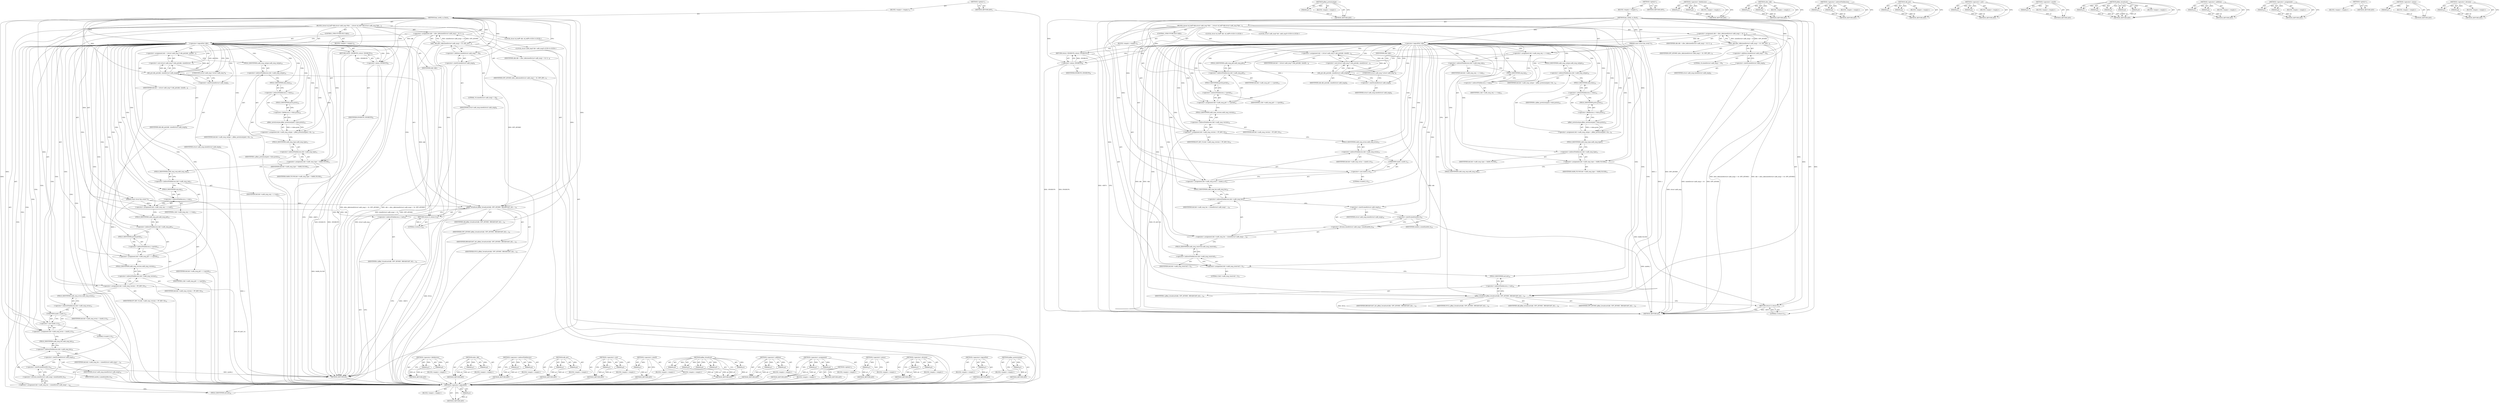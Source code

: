 digraph "&lt;operator&gt;.division" {
vulnerable_142 [label=<(METHOD,&lt;operator&gt;.logicalNot)>];
vulnerable_143 [label=<(PARAM,p1)>];
vulnerable_144 [label=<(BLOCK,&lt;empty&gt;,&lt;empty&gt;)>];
vulnerable_145 [label=<(METHOD_RETURN,ANY)>];
vulnerable_165 [label=<(METHOD,pfkey_proto2satype)>];
vulnerable_166 [label=<(PARAM,p1)>];
vulnerable_167 [label=<(BLOCK,&lt;empty&gt;,&lt;empty&gt;)>];
vulnerable_168 [label=<(METHOD_RETURN,ANY)>];
vulnerable_6 [label=<(METHOD,&lt;global&gt;)<SUB>1</SUB>>];
vulnerable_7 [label=<(BLOCK,&lt;empty&gt;,&lt;empty&gt;)<SUB>1</SUB>>];
vulnerable_8 [label=<(METHOD,key_notify_sa_flush)<SUB>1</SUB>>];
vulnerable_9 [label=<(PARAM,const struct km_event *c)<SUB>1</SUB>>];
vulnerable_10 [label=<(BLOCK,{
	struct sk_buff *skb;
	struct sadb_msg *hdr;
...,{
	struct sk_buff *skb;
	struct sadb_msg *hdr;
...)<SUB>2</SUB>>];
vulnerable_11 [label="<(LOCAL,struct sk_buff* skb: sk_buff*)<SUB>3</SUB>>"];
vulnerable_12 [label="<(LOCAL,struct sadb_msg* hdr: sadb_msg*)<SUB>4</SUB>>"];
vulnerable_13 [label=<(&lt;operator&gt;.assignment,skb = alloc_skb(sizeof(struct sadb_msg) + 16, G...)<SUB>6</SUB>>];
vulnerable_14 [label=<(IDENTIFIER,skb,skb = alloc_skb(sizeof(struct sadb_msg) + 16, G...)<SUB>6</SUB>>];
vulnerable_15 [label=<(alloc_skb,alloc_skb(sizeof(struct sadb_msg) + 16, GFP_ATO...)<SUB>6</SUB>>];
vulnerable_16 [label=<(&lt;operator&gt;.addition,sizeof(struct sadb_msg) + 16)<SUB>6</SUB>>];
vulnerable_17 [label=<(&lt;operator&gt;.sizeOf,sizeof(struct sadb_msg))<SUB>6</SUB>>];
vulnerable_18 [label=<(IDENTIFIER,struct sadb_msg,sizeof(struct sadb_msg))<SUB>6</SUB>>];
vulnerable_19 [label=<(LITERAL,16,sizeof(struct sadb_msg) + 16)<SUB>6</SUB>>];
vulnerable_20 [label=<(IDENTIFIER,GFP_ATOMIC,alloc_skb(sizeof(struct sadb_msg) + 16, GFP_ATO...)<SUB>6</SUB>>];
vulnerable_21 [label=<(CONTROL_STRUCTURE,IF,if (!skb))<SUB>7</SUB>>];
vulnerable_22 [label=<(&lt;operator&gt;.logicalNot,!skb)<SUB>7</SUB>>];
vulnerable_23 [label=<(IDENTIFIER,skb,!skb)<SUB>7</SUB>>];
vulnerable_24 [label=<(BLOCK,&lt;empty&gt;,&lt;empty&gt;)<SUB>8</SUB>>];
vulnerable_25 [label=<(RETURN,return -ENOBUFS;,return -ENOBUFS;)<SUB>8</SUB>>];
vulnerable_26 [label=<(&lt;operator&gt;.minus,-ENOBUFS)<SUB>8</SUB>>];
vulnerable_27 [label=<(IDENTIFIER,ENOBUFS,-ENOBUFS)<SUB>8</SUB>>];
vulnerable_28 [label=<(&lt;operator&gt;.assignment,hdr = (struct sadb_msg *) skb_put(skb, sizeof(s...)<SUB>9</SUB>>];
vulnerable_29 [label=<(IDENTIFIER,hdr,hdr = (struct sadb_msg *) skb_put(skb, sizeof(s...)<SUB>9</SUB>>];
vulnerable_30 [label=<(&lt;operator&gt;.cast,(struct sadb_msg *) skb_put(skb, sizeof(struct ...)<SUB>9</SUB>>];
vulnerable_31 [label=<(UNKNOWN,struct sadb_msg *,struct sadb_msg *)<SUB>9</SUB>>];
vulnerable_32 [label=<(skb_put,skb_put(skb, sizeof(struct sadb_msg)))<SUB>9</SUB>>];
vulnerable_33 [label=<(IDENTIFIER,skb,skb_put(skb, sizeof(struct sadb_msg)))<SUB>9</SUB>>];
vulnerable_34 [label=<(&lt;operator&gt;.sizeOf,sizeof(struct sadb_msg))<SUB>9</SUB>>];
vulnerable_35 [label=<(IDENTIFIER,struct sadb_msg,sizeof(struct sadb_msg))<SUB>9</SUB>>];
vulnerable_36 [label=<(&lt;operator&gt;.assignment,hdr-&gt;sadb_msg_satype = pfkey_proto2satype(c-&gt;da...)<SUB>10</SUB>>];
vulnerable_37 [label=<(&lt;operator&gt;.indirectFieldAccess,hdr-&gt;sadb_msg_satype)<SUB>10</SUB>>];
vulnerable_38 [label=<(IDENTIFIER,hdr,hdr-&gt;sadb_msg_satype = pfkey_proto2satype(c-&gt;da...)<SUB>10</SUB>>];
vulnerable_39 [label=<(FIELD_IDENTIFIER,sadb_msg_satype,sadb_msg_satype)<SUB>10</SUB>>];
vulnerable_40 [label=<(pfkey_proto2satype,pfkey_proto2satype(c-&gt;data.proto))<SUB>10</SUB>>];
vulnerable_41 [label=<(&lt;operator&gt;.fieldAccess,c-&gt;data.proto)<SUB>10</SUB>>];
vulnerable_42 [label=<(&lt;operator&gt;.indirectFieldAccess,c-&gt;data)<SUB>10</SUB>>];
vulnerable_43 [label=<(IDENTIFIER,c,pfkey_proto2satype(c-&gt;data.proto))<SUB>10</SUB>>];
vulnerable_44 [label=<(FIELD_IDENTIFIER,data,data)<SUB>10</SUB>>];
vulnerable_45 [label=<(FIELD_IDENTIFIER,proto,proto)<SUB>10</SUB>>];
vulnerable_46 [label=<(&lt;operator&gt;.assignment,hdr-&gt;sadb_msg_type = SADB_FLUSH)<SUB>11</SUB>>];
vulnerable_47 [label=<(&lt;operator&gt;.indirectFieldAccess,hdr-&gt;sadb_msg_type)<SUB>11</SUB>>];
vulnerable_48 [label=<(IDENTIFIER,hdr,hdr-&gt;sadb_msg_type = SADB_FLUSH)<SUB>11</SUB>>];
vulnerable_49 [label=<(FIELD_IDENTIFIER,sadb_msg_type,sadb_msg_type)<SUB>11</SUB>>];
vulnerable_50 [label=<(IDENTIFIER,SADB_FLUSH,hdr-&gt;sadb_msg_type = SADB_FLUSH)<SUB>11</SUB>>];
vulnerable_51 [label=<(&lt;operator&gt;.assignment,hdr-&gt;sadb_msg_seq = c-&gt;seq)<SUB>12</SUB>>];
vulnerable_52 [label=<(&lt;operator&gt;.indirectFieldAccess,hdr-&gt;sadb_msg_seq)<SUB>12</SUB>>];
vulnerable_53 [label=<(IDENTIFIER,hdr,hdr-&gt;sadb_msg_seq = c-&gt;seq)<SUB>12</SUB>>];
vulnerable_54 [label=<(FIELD_IDENTIFIER,sadb_msg_seq,sadb_msg_seq)<SUB>12</SUB>>];
vulnerable_55 [label=<(&lt;operator&gt;.indirectFieldAccess,c-&gt;seq)<SUB>12</SUB>>];
vulnerable_56 [label=<(IDENTIFIER,c,hdr-&gt;sadb_msg_seq = c-&gt;seq)<SUB>12</SUB>>];
vulnerable_57 [label=<(FIELD_IDENTIFIER,seq,seq)<SUB>12</SUB>>];
vulnerable_58 [label=<(&lt;operator&gt;.assignment,hdr-&gt;sadb_msg_pid = c-&gt;portid)<SUB>13</SUB>>];
vulnerable_59 [label=<(&lt;operator&gt;.indirectFieldAccess,hdr-&gt;sadb_msg_pid)<SUB>13</SUB>>];
vulnerable_60 [label=<(IDENTIFIER,hdr,hdr-&gt;sadb_msg_pid = c-&gt;portid)<SUB>13</SUB>>];
vulnerable_61 [label=<(FIELD_IDENTIFIER,sadb_msg_pid,sadb_msg_pid)<SUB>13</SUB>>];
vulnerable_62 [label=<(&lt;operator&gt;.indirectFieldAccess,c-&gt;portid)<SUB>13</SUB>>];
vulnerable_63 [label=<(IDENTIFIER,c,hdr-&gt;sadb_msg_pid = c-&gt;portid)<SUB>13</SUB>>];
vulnerable_64 [label=<(FIELD_IDENTIFIER,portid,portid)<SUB>13</SUB>>];
vulnerable_65 [label=<(&lt;operator&gt;.assignment,hdr-&gt;sadb_msg_version = PF_KEY_V2)<SUB>14</SUB>>];
vulnerable_66 [label=<(&lt;operator&gt;.indirectFieldAccess,hdr-&gt;sadb_msg_version)<SUB>14</SUB>>];
vulnerable_67 [label=<(IDENTIFIER,hdr,hdr-&gt;sadb_msg_version = PF_KEY_V2)<SUB>14</SUB>>];
vulnerable_68 [label=<(FIELD_IDENTIFIER,sadb_msg_version,sadb_msg_version)<SUB>14</SUB>>];
vulnerable_69 [label=<(IDENTIFIER,PF_KEY_V2,hdr-&gt;sadb_msg_version = PF_KEY_V2)<SUB>14</SUB>>];
vulnerable_70 [label=<(&lt;operator&gt;.assignment,hdr-&gt;sadb_msg_errno = (uint8_t) 0)<SUB>15</SUB>>];
vulnerable_71 [label=<(&lt;operator&gt;.indirectFieldAccess,hdr-&gt;sadb_msg_errno)<SUB>15</SUB>>];
vulnerable_72 [label=<(IDENTIFIER,hdr,hdr-&gt;sadb_msg_errno = (uint8_t) 0)<SUB>15</SUB>>];
vulnerable_73 [label=<(FIELD_IDENTIFIER,sadb_msg_errno,sadb_msg_errno)<SUB>15</SUB>>];
vulnerable_74 [label=<(&lt;operator&gt;.cast,(uint8_t) 0)<SUB>15</SUB>>];
vulnerable_75 [label=<(UNKNOWN,uint8_t,uint8_t)<SUB>15</SUB>>];
vulnerable_76 [label=<(LITERAL,0,(uint8_t) 0)<SUB>15</SUB>>];
vulnerable_77 [label=<(&lt;operator&gt;.assignment,hdr-&gt;sadb_msg_len = (sizeof(struct sadb_msg) / ...)<SUB>16</SUB>>];
vulnerable_78 [label=<(&lt;operator&gt;.indirectFieldAccess,hdr-&gt;sadb_msg_len)<SUB>16</SUB>>];
vulnerable_79 [label=<(IDENTIFIER,hdr,hdr-&gt;sadb_msg_len = (sizeof(struct sadb_msg) / ...)<SUB>16</SUB>>];
vulnerable_80 [label=<(FIELD_IDENTIFIER,sadb_msg_len,sadb_msg_len)<SUB>16</SUB>>];
vulnerable_81 [label=<(&lt;operator&gt;.division,sizeof(struct sadb_msg) / sizeof(uint64_t))<SUB>16</SUB>>];
vulnerable_82 [label=<(&lt;operator&gt;.sizeOf,sizeof(struct sadb_msg))<SUB>16</SUB>>];
vulnerable_83 [label=<(IDENTIFIER,struct sadb_msg,sizeof(struct sadb_msg))<SUB>16</SUB>>];
vulnerable_84 [label=<(&lt;operator&gt;.sizeOf,sizeof(uint64_t))<SUB>16</SUB>>];
vulnerable_85 [label=<(IDENTIFIER,uint64_t,sizeof(uint64_t))<SUB>16</SUB>>];
vulnerable_86 [label=<(pfkey_broadcast,pfkey_broadcast(skb, GFP_ATOMIC, BROADCAST_ALL,...)<SUB>18</SUB>>];
vulnerable_87 [label=<(IDENTIFIER,skb,pfkey_broadcast(skb, GFP_ATOMIC, BROADCAST_ALL,...)<SUB>18</SUB>>];
vulnerable_88 [label=<(IDENTIFIER,GFP_ATOMIC,pfkey_broadcast(skb, GFP_ATOMIC, BROADCAST_ALL,...)<SUB>18</SUB>>];
vulnerable_89 [label=<(IDENTIFIER,BROADCAST_ALL,pfkey_broadcast(skb, GFP_ATOMIC, BROADCAST_ALL,...)<SUB>18</SUB>>];
vulnerable_90 [label=<(IDENTIFIER,NULL,pfkey_broadcast(skb, GFP_ATOMIC, BROADCAST_ALL,...)<SUB>18</SUB>>];
vulnerable_91 [label=<(&lt;operator&gt;.indirectFieldAccess,c-&gt;net)<SUB>18</SUB>>];
vulnerable_92 [label=<(IDENTIFIER,c,pfkey_broadcast(skb, GFP_ATOMIC, BROADCAST_ALL,...)<SUB>18</SUB>>];
vulnerable_93 [label=<(FIELD_IDENTIFIER,net,net)<SUB>18</SUB>>];
vulnerable_94 [label=<(RETURN,return 0;,return 0;)<SUB>20</SUB>>];
vulnerable_95 [label=<(LITERAL,0,return 0;)<SUB>20</SUB>>];
vulnerable_96 [label=<(METHOD_RETURN,int)<SUB>1</SUB>>];
vulnerable_98 [label=<(METHOD_RETURN,ANY)<SUB>1</SUB>>];
vulnerable_169 [label=<(METHOD,&lt;operator&gt;.fieldAccess)>];
vulnerable_170 [label=<(PARAM,p1)>];
vulnerable_171 [label=<(PARAM,p2)>];
vulnerable_172 [label=<(BLOCK,&lt;empty&gt;,&lt;empty&gt;)>];
vulnerable_173 [label=<(METHOD_RETURN,ANY)>];
vulnerable_128 [label=<(METHOD,alloc_skb)>];
vulnerable_129 [label=<(PARAM,p1)>];
vulnerable_130 [label=<(PARAM,p2)>];
vulnerable_131 [label=<(BLOCK,&lt;empty&gt;,&lt;empty&gt;)>];
vulnerable_132 [label=<(METHOD_RETURN,ANY)>];
vulnerable_160 [label=<(METHOD,&lt;operator&gt;.indirectFieldAccess)>];
vulnerable_161 [label=<(PARAM,p1)>];
vulnerable_162 [label=<(PARAM,p2)>];
vulnerable_163 [label=<(BLOCK,&lt;empty&gt;,&lt;empty&gt;)>];
vulnerable_164 [label=<(METHOD_RETURN,ANY)>];
vulnerable_155 [label=<(METHOD,skb_put)>];
vulnerable_156 [label=<(PARAM,p1)>];
vulnerable_157 [label=<(PARAM,p2)>];
vulnerable_158 [label=<(BLOCK,&lt;empty&gt;,&lt;empty&gt;)>];
vulnerable_159 [label=<(METHOD_RETURN,ANY)>];
vulnerable_150 [label=<(METHOD,&lt;operator&gt;.cast)>];
vulnerable_151 [label=<(PARAM,p1)>];
vulnerable_152 [label=<(PARAM,p2)>];
vulnerable_153 [label=<(BLOCK,&lt;empty&gt;,&lt;empty&gt;)>];
vulnerable_154 [label=<(METHOD_RETURN,ANY)>];
vulnerable_138 [label=<(METHOD,&lt;operator&gt;.sizeOf)>];
vulnerable_139 [label=<(PARAM,p1)>];
vulnerable_140 [label=<(BLOCK,&lt;empty&gt;,&lt;empty&gt;)>];
vulnerable_141 [label=<(METHOD_RETURN,ANY)>];
vulnerable_179 [label=<(METHOD,pfkey_broadcast)>];
vulnerable_180 [label=<(PARAM,p1)>];
vulnerable_181 [label=<(PARAM,p2)>];
vulnerable_182 [label=<(PARAM,p3)>];
vulnerable_183 [label=<(PARAM,p4)>];
vulnerable_184 [label=<(PARAM,p5)>];
vulnerable_185 [label=<(BLOCK,&lt;empty&gt;,&lt;empty&gt;)>];
vulnerable_186 [label=<(METHOD_RETURN,ANY)>];
vulnerable_133 [label=<(METHOD,&lt;operator&gt;.addition)>];
vulnerable_134 [label=<(PARAM,p1)>];
vulnerable_135 [label=<(PARAM,p2)>];
vulnerable_136 [label=<(BLOCK,&lt;empty&gt;,&lt;empty&gt;)>];
vulnerable_137 [label=<(METHOD_RETURN,ANY)>];
vulnerable_123 [label=<(METHOD,&lt;operator&gt;.assignment)>];
vulnerable_124 [label=<(PARAM,p1)>];
vulnerable_125 [label=<(PARAM,p2)>];
vulnerable_126 [label=<(BLOCK,&lt;empty&gt;,&lt;empty&gt;)>];
vulnerable_127 [label=<(METHOD_RETURN,ANY)>];
vulnerable_117 [label=<(METHOD,&lt;global&gt;)<SUB>1</SUB>>];
vulnerable_118 [label=<(BLOCK,&lt;empty&gt;,&lt;empty&gt;)>];
vulnerable_119 [label=<(METHOD_RETURN,ANY)>];
vulnerable_146 [label=<(METHOD,&lt;operator&gt;.minus)>];
vulnerable_147 [label=<(PARAM,p1)>];
vulnerable_148 [label=<(BLOCK,&lt;empty&gt;,&lt;empty&gt;)>];
vulnerable_149 [label=<(METHOD_RETURN,ANY)>];
vulnerable_174 [label=<(METHOD,&lt;operator&gt;.division)>];
vulnerable_175 [label=<(PARAM,p1)>];
vulnerable_176 [label=<(PARAM,p2)>];
vulnerable_177 [label=<(BLOCK,&lt;empty&gt;,&lt;empty&gt;)>];
vulnerable_178 [label=<(METHOD_RETURN,ANY)>];
fixed_147 [label=<(METHOD,&lt;operator&gt;.logicalNot)>];
fixed_148 [label=<(PARAM,p1)>];
fixed_149 [label=<(BLOCK,&lt;empty&gt;,&lt;empty&gt;)>];
fixed_150 [label=<(METHOD_RETURN,ANY)>];
fixed_170 [label=<(METHOD,pfkey_proto2satype)>];
fixed_171 [label=<(PARAM,p1)>];
fixed_172 [label=<(BLOCK,&lt;empty&gt;,&lt;empty&gt;)>];
fixed_173 [label=<(METHOD_RETURN,ANY)>];
fixed_6 [label=<(METHOD,&lt;global&gt;)<SUB>1</SUB>>];
fixed_7 [label=<(BLOCK,&lt;empty&gt;,&lt;empty&gt;)<SUB>1</SUB>>];
fixed_8 [label=<(METHOD,key_notify_sa_flush)<SUB>1</SUB>>];
fixed_9 [label=<(PARAM,const struct km_event *c)<SUB>1</SUB>>];
fixed_10 [label=<(BLOCK,{
	struct sk_buff *skb;
	struct sadb_msg *hdr;
...,{
	struct sk_buff *skb;
	struct sadb_msg *hdr;
...)<SUB>2</SUB>>];
fixed_11 [label="<(LOCAL,struct sk_buff* skb: sk_buff*)<SUB>3</SUB>>"];
fixed_12 [label="<(LOCAL,struct sadb_msg* hdr: sadb_msg*)<SUB>4</SUB>>"];
fixed_13 [label=<(&lt;operator&gt;.assignment,skb = alloc_skb(sizeof(struct sadb_msg) + 16, G...)<SUB>6</SUB>>];
fixed_14 [label=<(IDENTIFIER,skb,skb = alloc_skb(sizeof(struct sadb_msg) + 16, G...)<SUB>6</SUB>>];
fixed_15 [label=<(alloc_skb,alloc_skb(sizeof(struct sadb_msg) + 16, GFP_ATO...)<SUB>6</SUB>>];
fixed_16 [label=<(&lt;operator&gt;.addition,sizeof(struct sadb_msg) + 16)<SUB>6</SUB>>];
fixed_17 [label=<(&lt;operator&gt;.sizeOf,sizeof(struct sadb_msg))<SUB>6</SUB>>];
fixed_18 [label=<(IDENTIFIER,struct sadb_msg,sizeof(struct sadb_msg))<SUB>6</SUB>>];
fixed_19 [label=<(LITERAL,16,sizeof(struct sadb_msg) + 16)<SUB>6</SUB>>];
fixed_20 [label=<(IDENTIFIER,GFP_ATOMIC,alloc_skb(sizeof(struct sadb_msg) + 16, GFP_ATO...)<SUB>6</SUB>>];
fixed_21 [label=<(CONTROL_STRUCTURE,IF,if (!skb))<SUB>7</SUB>>];
fixed_22 [label=<(&lt;operator&gt;.logicalNot,!skb)<SUB>7</SUB>>];
fixed_23 [label=<(IDENTIFIER,skb,!skb)<SUB>7</SUB>>];
fixed_24 [label=<(BLOCK,&lt;empty&gt;,&lt;empty&gt;)<SUB>8</SUB>>];
fixed_25 [label=<(RETURN,return -ENOBUFS;,return -ENOBUFS;)<SUB>8</SUB>>];
fixed_26 [label=<(&lt;operator&gt;.minus,-ENOBUFS)<SUB>8</SUB>>];
fixed_27 [label=<(IDENTIFIER,ENOBUFS,-ENOBUFS)<SUB>8</SUB>>];
fixed_28 [label=<(&lt;operator&gt;.assignment,hdr = (struct sadb_msg *) skb_put(skb, sizeof(s...)<SUB>9</SUB>>];
fixed_29 [label=<(IDENTIFIER,hdr,hdr = (struct sadb_msg *) skb_put(skb, sizeof(s...)<SUB>9</SUB>>];
fixed_30 [label=<(&lt;operator&gt;.cast,(struct sadb_msg *) skb_put(skb, sizeof(struct ...)<SUB>9</SUB>>];
fixed_31 [label=<(UNKNOWN,struct sadb_msg *,struct sadb_msg *)<SUB>9</SUB>>];
fixed_32 [label=<(skb_put,skb_put(skb, sizeof(struct sadb_msg)))<SUB>9</SUB>>];
fixed_33 [label=<(IDENTIFIER,skb,skb_put(skb, sizeof(struct sadb_msg)))<SUB>9</SUB>>];
fixed_34 [label=<(&lt;operator&gt;.sizeOf,sizeof(struct sadb_msg))<SUB>9</SUB>>];
fixed_35 [label=<(IDENTIFIER,struct sadb_msg,sizeof(struct sadb_msg))<SUB>9</SUB>>];
fixed_36 [label=<(&lt;operator&gt;.assignment,hdr-&gt;sadb_msg_satype = pfkey_proto2satype(c-&gt;da...)<SUB>10</SUB>>];
fixed_37 [label=<(&lt;operator&gt;.indirectFieldAccess,hdr-&gt;sadb_msg_satype)<SUB>10</SUB>>];
fixed_38 [label=<(IDENTIFIER,hdr,hdr-&gt;sadb_msg_satype = pfkey_proto2satype(c-&gt;da...)<SUB>10</SUB>>];
fixed_39 [label=<(FIELD_IDENTIFIER,sadb_msg_satype,sadb_msg_satype)<SUB>10</SUB>>];
fixed_40 [label=<(pfkey_proto2satype,pfkey_proto2satype(c-&gt;data.proto))<SUB>10</SUB>>];
fixed_41 [label=<(&lt;operator&gt;.fieldAccess,c-&gt;data.proto)<SUB>10</SUB>>];
fixed_42 [label=<(&lt;operator&gt;.indirectFieldAccess,c-&gt;data)<SUB>10</SUB>>];
fixed_43 [label=<(IDENTIFIER,c,pfkey_proto2satype(c-&gt;data.proto))<SUB>10</SUB>>];
fixed_44 [label=<(FIELD_IDENTIFIER,data,data)<SUB>10</SUB>>];
fixed_45 [label=<(FIELD_IDENTIFIER,proto,proto)<SUB>10</SUB>>];
fixed_46 [label=<(&lt;operator&gt;.assignment,hdr-&gt;sadb_msg_type = SADB_FLUSH)<SUB>11</SUB>>];
fixed_47 [label=<(&lt;operator&gt;.indirectFieldAccess,hdr-&gt;sadb_msg_type)<SUB>11</SUB>>];
fixed_48 [label=<(IDENTIFIER,hdr,hdr-&gt;sadb_msg_type = SADB_FLUSH)<SUB>11</SUB>>];
fixed_49 [label=<(FIELD_IDENTIFIER,sadb_msg_type,sadb_msg_type)<SUB>11</SUB>>];
fixed_50 [label=<(IDENTIFIER,SADB_FLUSH,hdr-&gt;sadb_msg_type = SADB_FLUSH)<SUB>11</SUB>>];
fixed_51 [label=<(&lt;operator&gt;.assignment,hdr-&gt;sadb_msg_seq = c-&gt;seq)<SUB>12</SUB>>];
fixed_52 [label=<(&lt;operator&gt;.indirectFieldAccess,hdr-&gt;sadb_msg_seq)<SUB>12</SUB>>];
fixed_53 [label=<(IDENTIFIER,hdr,hdr-&gt;sadb_msg_seq = c-&gt;seq)<SUB>12</SUB>>];
fixed_54 [label=<(FIELD_IDENTIFIER,sadb_msg_seq,sadb_msg_seq)<SUB>12</SUB>>];
fixed_55 [label=<(&lt;operator&gt;.indirectFieldAccess,c-&gt;seq)<SUB>12</SUB>>];
fixed_56 [label=<(IDENTIFIER,c,hdr-&gt;sadb_msg_seq = c-&gt;seq)<SUB>12</SUB>>];
fixed_57 [label=<(FIELD_IDENTIFIER,seq,seq)<SUB>12</SUB>>];
fixed_58 [label=<(&lt;operator&gt;.assignment,hdr-&gt;sadb_msg_pid = c-&gt;portid)<SUB>13</SUB>>];
fixed_59 [label=<(&lt;operator&gt;.indirectFieldAccess,hdr-&gt;sadb_msg_pid)<SUB>13</SUB>>];
fixed_60 [label=<(IDENTIFIER,hdr,hdr-&gt;sadb_msg_pid = c-&gt;portid)<SUB>13</SUB>>];
fixed_61 [label=<(FIELD_IDENTIFIER,sadb_msg_pid,sadb_msg_pid)<SUB>13</SUB>>];
fixed_62 [label=<(&lt;operator&gt;.indirectFieldAccess,c-&gt;portid)<SUB>13</SUB>>];
fixed_63 [label=<(IDENTIFIER,c,hdr-&gt;sadb_msg_pid = c-&gt;portid)<SUB>13</SUB>>];
fixed_64 [label=<(FIELD_IDENTIFIER,portid,portid)<SUB>13</SUB>>];
fixed_65 [label=<(&lt;operator&gt;.assignment,hdr-&gt;sadb_msg_version = PF_KEY_V2)<SUB>14</SUB>>];
fixed_66 [label=<(&lt;operator&gt;.indirectFieldAccess,hdr-&gt;sadb_msg_version)<SUB>14</SUB>>];
fixed_67 [label=<(IDENTIFIER,hdr,hdr-&gt;sadb_msg_version = PF_KEY_V2)<SUB>14</SUB>>];
fixed_68 [label=<(FIELD_IDENTIFIER,sadb_msg_version,sadb_msg_version)<SUB>14</SUB>>];
fixed_69 [label=<(IDENTIFIER,PF_KEY_V2,hdr-&gt;sadb_msg_version = PF_KEY_V2)<SUB>14</SUB>>];
fixed_70 [label=<(&lt;operator&gt;.assignment,hdr-&gt;sadb_msg_errno = (uint8_t) 0)<SUB>15</SUB>>];
fixed_71 [label=<(&lt;operator&gt;.indirectFieldAccess,hdr-&gt;sadb_msg_errno)<SUB>15</SUB>>];
fixed_72 [label=<(IDENTIFIER,hdr,hdr-&gt;sadb_msg_errno = (uint8_t) 0)<SUB>15</SUB>>];
fixed_73 [label=<(FIELD_IDENTIFIER,sadb_msg_errno,sadb_msg_errno)<SUB>15</SUB>>];
fixed_74 [label=<(&lt;operator&gt;.cast,(uint8_t) 0)<SUB>15</SUB>>];
fixed_75 [label=<(UNKNOWN,uint8_t,uint8_t)<SUB>15</SUB>>];
fixed_76 [label=<(LITERAL,0,(uint8_t) 0)<SUB>15</SUB>>];
fixed_77 [label=<(&lt;operator&gt;.assignment,hdr-&gt;sadb_msg_len = (sizeof(struct sadb_msg) / ...)<SUB>16</SUB>>];
fixed_78 [label=<(&lt;operator&gt;.indirectFieldAccess,hdr-&gt;sadb_msg_len)<SUB>16</SUB>>];
fixed_79 [label=<(IDENTIFIER,hdr,hdr-&gt;sadb_msg_len = (sizeof(struct sadb_msg) / ...)<SUB>16</SUB>>];
fixed_80 [label=<(FIELD_IDENTIFIER,sadb_msg_len,sadb_msg_len)<SUB>16</SUB>>];
fixed_81 [label=<(&lt;operator&gt;.division,sizeof(struct sadb_msg) / sizeof(uint64_t))<SUB>16</SUB>>];
fixed_82 [label=<(&lt;operator&gt;.sizeOf,sizeof(struct sadb_msg))<SUB>16</SUB>>];
fixed_83 [label=<(IDENTIFIER,struct sadb_msg,sizeof(struct sadb_msg))<SUB>16</SUB>>];
fixed_84 [label=<(&lt;operator&gt;.sizeOf,sizeof(uint64_t))<SUB>16</SUB>>];
fixed_85 [label=<(IDENTIFIER,uint64_t,sizeof(uint64_t))<SUB>16</SUB>>];
fixed_86 [label=<(&lt;operator&gt;.assignment,hdr-&gt;sadb_msg_reserved = 0)<SUB>17</SUB>>];
fixed_87 [label=<(&lt;operator&gt;.indirectFieldAccess,hdr-&gt;sadb_msg_reserved)<SUB>17</SUB>>];
fixed_88 [label=<(IDENTIFIER,hdr,hdr-&gt;sadb_msg_reserved = 0)<SUB>17</SUB>>];
fixed_89 [label=<(FIELD_IDENTIFIER,sadb_msg_reserved,sadb_msg_reserved)<SUB>17</SUB>>];
fixed_90 [label=<(LITERAL,0,hdr-&gt;sadb_msg_reserved = 0)<SUB>17</SUB>>];
fixed_91 [label=<(pfkey_broadcast,pfkey_broadcast(skb, GFP_ATOMIC, BROADCAST_ALL,...)<SUB>19</SUB>>];
fixed_92 [label=<(IDENTIFIER,skb,pfkey_broadcast(skb, GFP_ATOMIC, BROADCAST_ALL,...)<SUB>19</SUB>>];
fixed_93 [label=<(IDENTIFIER,GFP_ATOMIC,pfkey_broadcast(skb, GFP_ATOMIC, BROADCAST_ALL,...)<SUB>19</SUB>>];
fixed_94 [label=<(IDENTIFIER,BROADCAST_ALL,pfkey_broadcast(skb, GFP_ATOMIC, BROADCAST_ALL,...)<SUB>19</SUB>>];
fixed_95 [label=<(IDENTIFIER,NULL,pfkey_broadcast(skb, GFP_ATOMIC, BROADCAST_ALL,...)<SUB>19</SUB>>];
fixed_96 [label=<(&lt;operator&gt;.indirectFieldAccess,c-&gt;net)<SUB>19</SUB>>];
fixed_97 [label=<(IDENTIFIER,c,pfkey_broadcast(skb, GFP_ATOMIC, BROADCAST_ALL,...)<SUB>19</SUB>>];
fixed_98 [label=<(FIELD_IDENTIFIER,net,net)<SUB>19</SUB>>];
fixed_99 [label=<(RETURN,return 0;,return 0;)<SUB>21</SUB>>];
fixed_100 [label=<(LITERAL,0,return 0;)<SUB>21</SUB>>];
fixed_101 [label=<(METHOD_RETURN,int)<SUB>1</SUB>>];
fixed_103 [label=<(METHOD_RETURN,ANY)<SUB>1</SUB>>];
fixed_174 [label=<(METHOD,&lt;operator&gt;.fieldAccess)>];
fixed_175 [label=<(PARAM,p1)>];
fixed_176 [label=<(PARAM,p2)>];
fixed_177 [label=<(BLOCK,&lt;empty&gt;,&lt;empty&gt;)>];
fixed_178 [label=<(METHOD_RETURN,ANY)>];
fixed_133 [label=<(METHOD,alloc_skb)>];
fixed_134 [label=<(PARAM,p1)>];
fixed_135 [label=<(PARAM,p2)>];
fixed_136 [label=<(BLOCK,&lt;empty&gt;,&lt;empty&gt;)>];
fixed_137 [label=<(METHOD_RETURN,ANY)>];
fixed_165 [label=<(METHOD,&lt;operator&gt;.indirectFieldAccess)>];
fixed_166 [label=<(PARAM,p1)>];
fixed_167 [label=<(PARAM,p2)>];
fixed_168 [label=<(BLOCK,&lt;empty&gt;,&lt;empty&gt;)>];
fixed_169 [label=<(METHOD_RETURN,ANY)>];
fixed_160 [label=<(METHOD,skb_put)>];
fixed_161 [label=<(PARAM,p1)>];
fixed_162 [label=<(PARAM,p2)>];
fixed_163 [label=<(BLOCK,&lt;empty&gt;,&lt;empty&gt;)>];
fixed_164 [label=<(METHOD_RETURN,ANY)>];
fixed_155 [label=<(METHOD,&lt;operator&gt;.cast)>];
fixed_156 [label=<(PARAM,p1)>];
fixed_157 [label=<(PARAM,p2)>];
fixed_158 [label=<(BLOCK,&lt;empty&gt;,&lt;empty&gt;)>];
fixed_159 [label=<(METHOD_RETURN,ANY)>];
fixed_143 [label=<(METHOD,&lt;operator&gt;.sizeOf)>];
fixed_144 [label=<(PARAM,p1)>];
fixed_145 [label=<(BLOCK,&lt;empty&gt;,&lt;empty&gt;)>];
fixed_146 [label=<(METHOD_RETURN,ANY)>];
fixed_184 [label=<(METHOD,pfkey_broadcast)>];
fixed_185 [label=<(PARAM,p1)>];
fixed_186 [label=<(PARAM,p2)>];
fixed_187 [label=<(PARAM,p3)>];
fixed_188 [label=<(PARAM,p4)>];
fixed_189 [label=<(PARAM,p5)>];
fixed_190 [label=<(BLOCK,&lt;empty&gt;,&lt;empty&gt;)>];
fixed_191 [label=<(METHOD_RETURN,ANY)>];
fixed_138 [label=<(METHOD,&lt;operator&gt;.addition)>];
fixed_139 [label=<(PARAM,p1)>];
fixed_140 [label=<(PARAM,p2)>];
fixed_141 [label=<(BLOCK,&lt;empty&gt;,&lt;empty&gt;)>];
fixed_142 [label=<(METHOD_RETURN,ANY)>];
fixed_128 [label=<(METHOD,&lt;operator&gt;.assignment)>];
fixed_129 [label=<(PARAM,p1)>];
fixed_130 [label=<(PARAM,p2)>];
fixed_131 [label=<(BLOCK,&lt;empty&gt;,&lt;empty&gt;)>];
fixed_132 [label=<(METHOD_RETURN,ANY)>];
fixed_122 [label=<(METHOD,&lt;global&gt;)<SUB>1</SUB>>];
fixed_123 [label=<(BLOCK,&lt;empty&gt;,&lt;empty&gt;)>];
fixed_124 [label=<(METHOD_RETURN,ANY)>];
fixed_151 [label=<(METHOD,&lt;operator&gt;.minus)>];
fixed_152 [label=<(PARAM,p1)>];
fixed_153 [label=<(BLOCK,&lt;empty&gt;,&lt;empty&gt;)>];
fixed_154 [label=<(METHOD_RETURN,ANY)>];
fixed_179 [label=<(METHOD,&lt;operator&gt;.division)>];
fixed_180 [label=<(PARAM,p1)>];
fixed_181 [label=<(PARAM,p2)>];
fixed_182 [label=<(BLOCK,&lt;empty&gt;,&lt;empty&gt;)>];
fixed_183 [label=<(METHOD_RETURN,ANY)>];
vulnerable_142 -> vulnerable_143  [key=0, label="AST: "];
vulnerable_142 -> vulnerable_143  [key=1, label="DDG: "];
vulnerable_142 -> vulnerable_144  [key=0, label="AST: "];
vulnerable_142 -> vulnerable_145  [key=0, label="AST: "];
vulnerable_142 -> vulnerable_145  [key=1, label="CFG: "];
vulnerable_143 -> vulnerable_145  [key=0, label="DDG: p1"];
vulnerable_144 -> fixed_147  [key=0];
vulnerable_145 -> fixed_147  [key=0];
vulnerable_165 -> vulnerable_166  [key=0, label="AST: "];
vulnerable_165 -> vulnerable_166  [key=1, label="DDG: "];
vulnerable_165 -> vulnerable_167  [key=0, label="AST: "];
vulnerable_165 -> vulnerable_168  [key=0, label="AST: "];
vulnerable_165 -> vulnerable_168  [key=1, label="CFG: "];
vulnerable_166 -> vulnerable_168  [key=0, label="DDG: p1"];
vulnerable_167 -> fixed_147  [key=0];
vulnerable_168 -> fixed_147  [key=0];
vulnerable_6 -> vulnerable_7  [key=0, label="AST: "];
vulnerable_6 -> vulnerable_98  [key=0, label="AST: "];
vulnerable_6 -> vulnerable_98  [key=1, label="CFG: "];
vulnerable_7 -> vulnerable_8  [key=0, label="AST: "];
vulnerable_8 -> vulnerable_9  [key=0, label="AST: "];
vulnerable_8 -> vulnerable_9  [key=1, label="DDG: "];
vulnerable_8 -> vulnerable_10  [key=0, label="AST: "];
vulnerable_8 -> vulnerable_96  [key=0, label="AST: "];
vulnerable_8 -> vulnerable_17  [key=0, label="CFG: "];
vulnerable_8 -> vulnerable_46  [key=0, label="DDG: "];
vulnerable_8 -> vulnerable_65  [key=0, label="DDG: "];
vulnerable_8 -> vulnerable_70  [key=0, label="DDG: "];
vulnerable_8 -> vulnerable_94  [key=0, label="DDG: "];
vulnerable_8 -> vulnerable_86  [key=0, label="DDG: "];
vulnerable_8 -> vulnerable_95  [key=0, label="DDG: "];
vulnerable_8 -> vulnerable_15  [key=0, label="DDG: "];
vulnerable_8 -> vulnerable_22  [key=0, label="DDG: "];
vulnerable_8 -> vulnerable_74  [key=0, label="DDG: "];
vulnerable_8 -> vulnerable_16  [key=0, label="DDG: "];
vulnerable_8 -> vulnerable_32  [key=0, label="DDG: "];
vulnerable_8 -> vulnerable_26  [key=0, label="DDG: "];
vulnerable_9 -> vulnerable_96  [key=0, label="DDG: c"];
vulnerable_9 -> vulnerable_51  [key=0, label="DDG: c"];
vulnerable_9 -> vulnerable_58  [key=0, label="DDG: c"];
vulnerable_9 -> vulnerable_86  [key=0, label="DDG: c"];
vulnerable_10 -> vulnerable_11  [key=0, label="AST: "];
vulnerable_10 -> vulnerable_12  [key=0, label="AST: "];
vulnerable_10 -> vulnerable_13  [key=0, label="AST: "];
vulnerable_10 -> vulnerable_21  [key=0, label="AST: "];
vulnerable_10 -> vulnerable_28  [key=0, label="AST: "];
vulnerable_10 -> vulnerable_36  [key=0, label="AST: "];
vulnerable_10 -> vulnerable_46  [key=0, label="AST: "];
vulnerable_10 -> vulnerable_51  [key=0, label="AST: "];
vulnerable_10 -> vulnerable_58  [key=0, label="AST: "];
vulnerable_10 -> vulnerable_65  [key=0, label="AST: "];
vulnerable_10 -> vulnerable_70  [key=0, label="AST: "];
vulnerable_10 -> vulnerable_77  [key=0, label="AST: "];
vulnerable_10 -> vulnerable_86  [key=0, label="AST: "];
vulnerable_10 -> vulnerable_94  [key=0, label="AST: "];
vulnerable_11 -> fixed_147  [key=0];
vulnerable_12 -> fixed_147  [key=0];
vulnerable_13 -> vulnerable_14  [key=0, label="AST: "];
vulnerable_13 -> vulnerable_15  [key=0, label="AST: "];
vulnerable_13 -> vulnerable_22  [key=0, label="CFG: "];
vulnerable_13 -> vulnerable_22  [key=1, label="DDG: skb"];
vulnerable_13 -> vulnerable_96  [key=0, label="DDG: alloc_skb(sizeof(struct sadb_msg) + 16, GFP_ATOMIC)"];
vulnerable_13 -> vulnerable_96  [key=1, label="DDG: skb = alloc_skb(sizeof(struct sadb_msg) + 16, GFP_ATOMIC)"];
vulnerable_14 -> fixed_147  [key=0];
vulnerable_15 -> vulnerable_16  [key=0, label="AST: "];
vulnerable_15 -> vulnerable_20  [key=0, label="AST: "];
vulnerable_15 -> vulnerable_13  [key=0, label="CFG: "];
vulnerable_15 -> vulnerable_13  [key=1, label="DDG: sizeof(struct sadb_msg) + 16"];
vulnerable_15 -> vulnerable_13  [key=2, label="DDG: GFP_ATOMIC"];
vulnerable_15 -> vulnerable_96  [key=0, label="DDG: sizeof(struct sadb_msg) + 16"];
vulnerable_15 -> vulnerable_96  [key=1, label="DDG: GFP_ATOMIC"];
vulnerable_15 -> vulnerable_86  [key=0, label="DDG: GFP_ATOMIC"];
vulnerable_16 -> vulnerable_17  [key=0, label="AST: "];
vulnerable_16 -> vulnerable_19  [key=0, label="AST: "];
vulnerable_16 -> vulnerable_15  [key=0, label="CFG: "];
vulnerable_17 -> vulnerable_18  [key=0, label="AST: "];
vulnerable_17 -> vulnerable_16  [key=0, label="CFG: "];
vulnerable_17 -> vulnerable_96  [key=0, label="DDG: struct sadb_msg"];
vulnerable_18 -> fixed_147  [key=0];
vulnerable_19 -> fixed_147  [key=0];
vulnerable_20 -> fixed_147  [key=0];
vulnerable_21 -> vulnerable_22  [key=0, label="AST: "];
vulnerable_21 -> vulnerable_24  [key=0, label="AST: "];
vulnerable_22 -> vulnerable_23  [key=0, label="AST: "];
vulnerable_22 -> vulnerable_26  [key=0, label="CFG: "];
vulnerable_22 -> vulnerable_26  [key=1, label="CDG: "];
vulnerable_22 -> vulnerable_31  [key=0, label="CFG: "];
vulnerable_22 -> vulnerable_31  [key=1, label="CDG: "];
vulnerable_22 -> vulnerable_96  [key=0, label="DDG: skb"];
vulnerable_22 -> vulnerable_96  [key=1, label="DDG: !skb"];
vulnerable_22 -> vulnerable_32  [key=0, label="DDG: skb"];
vulnerable_22 -> vulnerable_32  [key=1, label="CDG: "];
vulnerable_22 -> vulnerable_47  [key=0, label="CDG: "];
vulnerable_22 -> vulnerable_30  [key=0, label="CDG: "];
vulnerable_22 -> vulnerable_34  [key=0, label="CDG: "];
vulnerable_22 -> vulnerable_94  [key=0, label="CDG: "];
vulnerable_22 -> vulnerable_68  [key=0, label="CDG: "];
vulnerable_22 -> vulnerable_49  [key=0, label="CDG: "];
vulnerable_22 -> vulnerable_73  [key=0, label="CDG: "];
vulnerable_22 -> vulnerable_77  [key=0, label="CDG: "];
vulnerable_22 -> vulnerable_64  [key=0, label="CDG: "];
vulnerable_22 -> vulnerable_42  [key=0, label="CDG: "];
vulnerable_22 -> vulnerable_51  [key=0, label="CDG: "];
vulnerable_22 -> vulnerable_57  [key=0, label="CDG: "];
vulnerable_22 -> vulnerable_28  [key=0, label="CDG: "];
vulnerable_22 -> vulnerable_66  [key=0, label="CDG: "];
vulnerable_22 -> vulnerable_75  [key=0, label="CDG: "];
vulnerable_22 -> vulnerable_52  [key=0, label="CDG: "];
vulnerable_22 -> vulnerable_37  [key=0, label="CDG: "];
vulnerable_22 -> vulnerable_46  [key=0, label="CDG: "];
vulnerable_22 -> vulnerable_81  [key=0, label="CDG: "];
vulnerable_22 -> vulnerable_84  [key=0, label="CDG: "];
vulnerable_22 -> vulnerable_25  [key=0, label="CDG: "];
vulnerable_22 -> vulnerable_74  [key=0, label="CDG: "];
vulnerable_22 -> vulnerable_45  [key=0, label="CDG: "];
vulnerable_22 -> vulnerable_40  [key=0, label="CDG: "];
vulnerable_22 -> vulnerable_65  [key=0, label="CDG: "];
vulnerable_22 -> vulnerable_59  [key=0, label="CDG: "];
vulnerable_22 -> vulnerable_91  [key=0, label="CDG: "];
vulnerable_22 -> vulnerable_44  [key=0, label="CDG: "];
vulnerable_22 -> vulnerable_82  [key=0, label="CDG: "];
vulnerable_22 -> vulnerable_93  [key=0, label="CDG: "];
vulnerable_22 -> vulnerable_54  [key=0, label="CDG: "];
vulnerable_22 -> vulnerable_80  [key=0, label="CDG: "];
vulnerable_22 -> vulnerable_58  [key=0, label="CDG: "];
vulnerable_22 -> vulnerable_61  [key=0, label="CDG: "];
vulnerable_22 -> vulnerable_71  [key=0, label="CDG: "];
vulnerable_22 -> vulnerable_36  [key=0, label="CDG: "];
vulnerable_22 -> vulnerable_41  [key=0, label="CDG: "];
vulnerable_22 -> vulnerable_70  [key=0, label="CDG: "];
vulnerable_22 -> vulnerable_55  [key=0, label="CDG: "];
vulnerable_22 -> vulnerable_78  [key=0, label="CDG: "];
vulnerable_22 -> vulnerable_62  [key=0, label="CDG: "];
vulnerable_22 -> vulnerable_39  [key=0, label="CDG: "];
vulnerable_22 -> vulnerable_86  [key=0, label="CDG: "];
vulnerable_23 -> fixed_147  [key=0];
vulnerable_24 -> vulnerable_25  [key=0, label="AST: "];
vulnerable_25 -> vulnerable_26  [key=0, label="AST: "];
vulnerable_25 -> vulnerable_96  [key=0, label="CFG: "];
vulnerable_25 -> vulnerable_96  [key=1, label="DDG: &lt;RET&gt;"];
vulnerable_26 -> vulnerable_27  [key=0, label="AST: "];
vulnerable_26 -> vulnerable_25  [key=0, label="CFG: "];
vulnerable_26 -> vulnerable_25  [key=1, label="DDG: -ENOBUFS"];
vulnerable_26 -> vulnerable_96  [key=0, label="DDG: ENOBUFS"];
vulnerable_26 -> vulnerable_96  [key=1, label="DDG: -ENOBUFS"];
vulnerable_27 -> fixed_147  [key=0];
vulnerable_28 -> vulnerable_29  [key=0, label="AST: "];
vulnerable_28 -> vulnerable_30  [key=0, label="AST: "];
vulnerable_28 -> vulnerable_39  [key=0, label="CFG: "];
vulnerable_29 -> fixed_147  [key=0];
vulnerable_30 -> vulnerable_31  [key=0, label="AST: "];
vulnerable_30 -> vulnerable_32  [key=0, label="AST: "];
vulnerable_30 -> vulnerable_28  [key=0, label="CFG: "];
vulnerable_31 -> vulnerable_34  [key=0, label="CFG: "];
vulnerable_32 -> vulnerable_33  [key=0, label="AST: "];
vulnerable_32 -> vulnerable_34  [key=0, label="AST: "];
vulnerable_32 -> vulnerable_30  [key=0, label="CFG: "];
vulnerable_32 -> vulnerable_30  [key=1, label="DDG: skb"];
vulnerable_32 -> vulnerable_28  [key=0, label="DDG: skb"];
vulnerable_32 -> vulnerable_86  [key=0, label="DDG: skb"];
vulnerable_33 -> fixed_147  [key=0];
vulnerable_34 -> vulnerable_35  [key=0, label="AST: "];
vulnerable_34 -> vulnerable_32  [key=0, label="CFG: "];
vulnerable_35 -> fixed_147  [key=0];
vulnerable_36 -> vulnerable_37  [key=0, label="AST: "];
vulnerable_36 -> vulnerable_40  [key=0, label="AST: "];
vulnerable_36 -> vulnerable_49  [key=0, label="CFG: "];
vulnerable_37 -> vulnerable_38  [key=0, label="AST: "];
vulnerable_37 -> vulnerable_39  [key=0, label="AST: "];
vulnerable_37 -> vulnerable_44  [key=0, label="CFG: "];
vulnerable_38 -> fixed_147  [key=0];
vulnerable_39 -> vulnerable_37  [key=0, label="CFG: "];
vulnerable_40 -> vulnerable_41  [key=0, label="AST: "];
vulnerable_40 -> vulnerable_36  [key=0, label="CFG: "];
vulnerable_40 -> vulnerable_36  [key=1, label="DDG: c-&gt;data.proto"];
vulnerable_41 -> vulnerable_42  [key=0, label="AST: "];
vulnerable_41 -> vulnerable_45  [key=0, label="AST: "];
vulnerable_41 -> vulnerable_40  [key=0, label="CFG: "];
vulnerable_42 -> vulnerable_43  [key=0, label="AST: "];
vulnerable_42 -> vulnerable_44  [key=0, label="AST: "];
vulnerable_42 -> vulnerable_45  [key=0, label="CFG: "];
vulnerable_43 -> fixed_147  [key=0];
vulnerable_44 -> vulnerable_42  [key=0, label="CFG: "];
vulnerable_45 -> vulnerable_41  [key=0, label="CFG: "];
vulnerable_46 -> vulnerable_47  [key=0, label="AST: "];
vulnerable_46 -> vulnerable_50  [key=0, label="AST: "];
vulnerable_46 -> vulnerable_54  [key=0, label="CFG: "];
vulnerable_46 -> vulnerable_96  [key=0, label="DDG: SADB_FLUSH"];
vulnerable_47 -> vulnerable_48  [key=0, label="AST: "];
vulnerable_47 -> vulnerable_49  [key=0, label="AST: "];
vulnerable_47 -> vulnerable_46  [key=0, label="CFG: "];
vulnerable_48 -> fixed_147  [key=0];
vulnerable_49 -> vulnerable_47  [key=0, label="CFG: "];
vulnerable_50 -> fixed_147  [key=0];
vulnerable_51 -> vulnerable_52  [key=0, label="AST: "];
vulnerable_51 -> vulnerable_55  [key=0, label="AST: "];
vulnerable_51 -> vulnerable_61  [key=0, label="CFG: "];
vulnerable_52 -> vulnerable_53  [key=0, label="AST: "];
vulnerable_52 -> vulnerable_54  [key=0, label="AST: "];
vulnerable_52 -> vulnerable_57  [key=0, label="CFG: "];
vulnerable_53 -> fixed_147  [key=0];
vulnerable_54 -> vulnerable_52  [key=0, label="CFG: "];
vulnerable_55 -> vulnerable_56  [key=0, label="AST: "];
vulnerable_55 -> vulnerable_57  [key=0, label="AST: "];
vulnerable_55 -> vulnerable_51  [key=0, label="CFG: "];
vulnerable_56 -> fixed_147  [key=0];
vulnerable_57 -> vulnerable_55  [key=0, label="CFG: "];
vulnerable_58 -> vulnerable_59  [key=0, label="AST: "];
vulnerable_58 -> vulnerable_62  [key=0, label="AST: "];
vulnerable_58 -> vulnerable_68  [key=0, label="CFG: "];
vulnerable_59 -> vulnerable_60  [key=0, label="AST: "];
vulnerable_59 -> vulnerable_61  [key=0, label="AST: "];
vulnerable_59 -> vulnerable_64  [key=0, label="CFG: "];
vulnerable_60 -> fixed_147  [key=0];
vulnerable_61 -> vulnerable_59  [key=0, label="CFG: "];
vulnerable_62 -> vulnerable_63  [key=0, label="AST: "];
vulnerable_62 -> vulnerable_64  [key=0, label="AST: "];
vulnerable_62 -> vulnerable_58  [key=0, label="CFG: "];
vulnerable_63 -> fixed_147  [key=0];
vulnerable_64 -> vulnerable_62  [key=0, label="CFG: "];
vulnerable_65 -> vulnerable_66  [key=0, label="AST: "];
vulnerable_65 -> vulnerable_69  [key=0, label="AST: "];
vulnerable_65 -> vulnerable_73  [key=0, label="CFG: "];
vulnerable_65 -> vulnerable_96  [key=0, label="DDG: PF_KEY_V2"];
vulnerable_66 -> vulnerable_67  [key=0, label="AST: "];
vulnerable_66 -> vulnerable_68  [key=0, label="AST: "];
vulnerable_66 -> vulnerable_65  [key=0, label="CFG: "];
vulnerable_67 -> fixed_147  [key=0];
vulnerable_68 -> vulnerable_66  [key=0, label="CFG: "];
vulnerable_69 -> fixed_147  [key=0];
vulnerable_70 -> vulnerable_71  [key=0, label="AST: "];
vulnerable_70 -> vulnerable_74  [key=0, label="AST: "];
vulnerable_70 -> vulnerable_80  [key=0, label="CFG: "];
vulnerable_71 -> vulnerable_72  [key=0, label="AST: "];
vulnerable_71 -> vulnerable_73  [key=0, label="AST: "];
vulnerable_71 -> vulnerable_75  [key=0, label="CFG: "];
vulnerable_72 -> fixed_147  [key=0];
vulnerable_73 -> vulnerable_71  [key=0, label="CFG: "];
vulnerable_74 -> vulnerable_75  [key=0, label="AST: "];
vulnerable_74 -> vulnerable_76  [key=0, label="AST: "];
vulnerable_74 -> vulnerable_70  [key=0, label="CFG: "];
vulnerable_75 -> vulnerable_74  [key=0, label="CFG: "];
vulnerable_76 -> fixed_147  [key=0];
vulnerable_77 -> vulnerable_78  [key=0, label="AST: "];
vulnerable_77 -> vulnerable_81  [key=0, label="AST: "];
vulnerable_77 -> vulnerable_93  [key=0, label="CFG: "];
vulnerable_78 -> vulnerable_79  [key=0, label="AST: "];
vulnerable_78 -> vulnerable_80  [key=0, label="AST: "];
vulnerable_78 -> vulnerable_82  [key=0, label="CFG: "];
vulnerable_79 -> fixed_147  [key=0];
vulnerable_80 -> vulnerable_78  [key=0, label="CFG: "];
vulnerable_81 -> vulnerable_82  [key=0, label="AST: "];
vulnerable_81 -> vulnerable_84  [key=0, label="AST: "];
vulnerable_81 -> vulnerable_77  [key=0, label="CFG: "];
vulnerable_82 -> vulnerable_83  [key=0, label="AST: "];
vulnerable_82 -> vulnerable_84  [key=0, label="CFG: "];
vulnerable_83 -> fixed_147  [key=0];
vulnerable_84 -> vulnerable_85  [key=0, label="AST: "];
vulnerable_84 -> vulnerable_81  [key=0, label="CFG: "];
vulnerable_84 -> vulnerable_96  [key=0, label="DDG: uint64_t"];
vulnerable_85 -> fixed_147  [key=0];
vulnerable_86 -> vulnerable_87  [key=0, label="AST: "];
vulnerable_86 -> vulnerable_88  [key=0, label="AST: "];
vulnerable_86 -> vulnerable_89  [key=0, label="AST: "];
vulnerable_86 -> vulnerable_90  [key=0, label="AST: "];
vulnerable_86 -> vulnerable_91  [key=0, label="AST: "];
vulnerable_86 -> vulnerable_94  [key=0, label="CFG: "];
vulnerable_86 -> vulnerable_96  [key=0, label="DDG: NULL"];
vulnerable_87 -> fixed_147  [key=0];
vulnerable_88 -> fixed_147  [key=0];
vulnerable_89 -> fixed_147  [key=0];
vulnerable_90 -> fixed_147  [key=0];
vulnerable_91 -> vulnerable_92  [key=0, label="AST: "];
vulnerable_91 -> vulnerable_93  [key=0, label="AST: "];
vulnerable_91 -> vulnerable_86  [key=0, label="CFG: "];
vulnerable_92 -> fixed_147  [key=0];
vulnerable_93 -> vulnerable_91  [key=0, label="CFG: "];
vulnerable_94 -> vulnerable_95  [key=0, label="AST: "];
vulnerable_94 -> vulnerable_96  [key=0, label="CFG: "];
vulnerable_94 -> vulnerable_96  [key=1, label="DDG: &lt;RET&gt;"];
vulnerable_95 -> vulnerable_94  [key=0, label="DDG: 0"];
vulnerable_96 -> fixed_147  [key=0];
vulnerable_98 -> fixed_147  [key=0];
vulnerable_169 -> vulnerable_170  [key=0, label="AST: "];
vulnerable_169 -> vulnerable_170  [key=1, label="DDG: "];
vulnerable_169 -> vulnerable_172  [key=0, label="AST: "];
vulnerable_169 -> vulnerable_171  [key=0, label="AST: "];
vulnerable_169 -> vulnerable_171  [key=1, label="DDG: "];
vulnerable_169 -> vulnerable_173  [key=0, label="AST: "];
vulnerable_169 -> vulnerable_173  [key=1, label="CFG: "];
vulnerable_170 -> vulnerable_173  [key=0, label="DDG: p1"];
vulnerable_171 -> vulnerable_173  [key=0, label="DDG: p2"];
vulnerable_172 -> fixed_147  [key=0];
vulnerable_173 -> fixed_147  [key=0];
vulnerable_128 -> vulnerable_129  [key=0, label="AST: "];
vulnerable_128 -> vulnerable_129  [key=1, label="DDG: "];
vulnerable_128 -> vulnerable_131  [key=0, label="AST: "];
vulnerable_128 -> vulnerable_130  [key=0, label="AST: "];
vulnerable_128 -> vulnerable_130  [key=1, label="DDG: "];
vulnerable_128 -> vulnerable_132  [key=0, label="AST: "];
vulnerable_128 -> vulnerable_132  [key=1, label="CFG: "];
vulnerable_129 -> vulnerable_132  [key=0, label="DDG: p1"];
vulnerable_130 -> vulnerable_132  [key=0, label="DDG: p2"];
vulnerable_131 -> fixed_147  [key=0];
vulnerable_132 -> fixed_147  [key=0];
vulnerable_160 -> vulnerable_161  [key=0, label="AST: "];
vulnerable_160 -> vulnerable_161  [key=1, label="DDG: "];
vulnerable_160 -> vulnerable_163  [key=0, label="AST: "];
vulnerable_160 -> vulnerable_162  [key=0, label="AST: "];
vulnerable_160 -> vulnerable_162  [key=1, label="DDG: "];
vulnerable_160 -> vulnerable_164  [key=0, label="AST: "];
vulnerable_160 -> vulnerable_164  [key=1, label="CFG: "];
vulnerable_161 -> vulnerable_164  [key=0, label="DDG: p1"];
vulnerable_162 -> vulnerable_164  [key=0, label="DDG: p2"];
vulnerable_163 -> fixed_147  [key=0];
vulnerable_164 -> fixed_147  [key=0];
vulnerable_155 -> vulnerable_156  [key=0, label="AST: "];
vulnerable_155 -> vulnerable_156  [key=1, label="DDG: "];
vulnerable_155 -> vulnerable_158  [key=0, label="AST: "];
vulnerable_155 -> vulnerable_157  [key=0, label="AST: "];
vulnerable_155 -> vulnerable_157  [key=1, label="DDG: "];
vulnerable_155 -> vulnerable_159  [key=0, label="AST: "];
vulnerable_155 -> vulnerable_159  [key=1, label="CFG: "];
vulnerable_156 -> vulnerable_159  [key=0, label="DDG: p1"];
vulnerable_157 -> vulnerable_159  [key=0, label="DDG: p2"];
vulnerable_158 -> fixed_147  [key=0];
vulnerable_159 -> fixed_147  [key=0];
vulnerable_150 -> vulnerable_151  [key=0, label="AST: "];
vulnerable_150 -> vulnerable_151  [key=1, label="DDG: "];
vulnerable_150 -> vulnerable_153  [key=0, label="AST: "];
vulnerable_150 -> vulnerable_152  [key=0, label="AST: "];
vulnerable_150 -> vulnerable_152  [key=1, label="DDG: "];
vulnerable_150 -> vulnerable_154  [key=0, label="AST: "];
vulnerable_150 -> vulnerable_154  [key=1, label="CFG: "];
vulnerable_151 -> vulnerable_154  [key=0, label="DDG: p1"];
vulnerable_152 -> vulnerable_154  [key=0, label="DDG: p2"];
vulnerable_153 -> fixed_147  [key=0];
vulnerable_154 -> fixed_147  [key=0];
vulnerable_138 -> vulnerable_139  [key=0, label="AST: "];
vulnerable_138 -> vulnerable_139  [key=1, label="DDG: "];
vulnerable_138 -> vulnerable_140  [key=0, label="AST: "];
vulnerable_138 -> vulnerable_141  [key=0, label="AST: "];
vulnerable_138 -> vulnerable_141  [key=1, label="CFG: "];
vulnerable_139 -> vulnerable_141  [key=0, label="DDG: p1"];
vulnerable_140 -> fixed_147  [key=0];
vulnerable_141 -> fixed_147  [key=0];
vulnerable_179 -> vulnerable_180  [key=0, label="AST: "];
vulnerable_179 -> vulnerable_180  [key=1, label="DDG: "];
vulnerable_179 -> vulnerable_185  [key=0, label="AST: "];
vulnerable_179 -> vulnerable_181  [key=0, label="AST: "];
vulnerable_179 -> vulnerable_181  [key=1, label="DDG: "];
vulnerable_179 -> vulnerable_186  [key=0, label="AST: "];
vulnerable_179 -> vulnerable_186  [key=1, label="CFG: "];
vulnerable_179 -> vulnerable_182  [key=0, label="AST: "];
vulnerable_179 -> vulnerable_182  [key=1, label="DDG: "];
vulnerable_179 -> vulnerable_183  [key=0, label="AST: "];
vulnerable_179 -> vulnerable_183  [key=1, label="DDG: "];
vulnerable_179 -> vulnerable_184  [key=0, label="AST: "];
vulnerable_179 -> vulnerable_184  [key=1, label="DDG: "];
vulnerable_180 -> vulnerable_186  [key=0, label="DDG: p1"];
vulnerable_181 -> vulnerable_186  [key=0, label="DDG: p2"];
vulnerable_182 -> vulnerable_186  [key=0, label="DDG: p3"];
vulnerable_183 -> vulnerable_186  [key=0, label="DDG: p4"];
vulnerable_184 -> vulnerable_186  [key=0, label="DDG: p5"];
vulnerable_185 -> fixed_147  [key=0];
vulnerable_186 -> fixed_147  [key=0];
vulnerable_133 -> vulnerable_134  [key=0, label="AST: "];
vulnerable_133 -> vulnerable_134  [key=1, label="DDG: "];
vulnerable_133 -> vulnerable_136  [key=0, label="AST: "];
vulnerable_133 -> vulnerable_135  [key=0, label="AST: "];
vulnerable_133 -> vulnerable_135  [key=1, label="DDG: "];
vulnerable_133 -> vulnerable_137  [key=0, label="AST: "];
vulnerable_133 -> vulnerable_137  [key=1, label="CFG: "];
vulnerable_134 -> vulnerable_137  [key=0, label="DDG: p1"];
vulnerable_135 -> vulnerable_137  [key=0, label="DDG: p2"];
vulnerable_136 -> fixed_147  [key=0];
vulnerable_137 -> fixed_147  [key=0];
vulnerable_123 -> vulnerable_124  [key=0, label="AST: "];
vulnerable_123 -> vulnerable_124  [key=1, label="DDG: "];
vulnerable_123 -> vulnerable_126  [key=0, label="AST: "];
vulnerable_123 -> vulnerable_125  [key=0, label="AST: "];
vulnerable_123 -> vulnerable_125  [key=1, label="DDG: "];
vulnerable_123 -> vulnerable_127  [key=0, label="AST: "];
vulnerable_123 -> vulnerable_127  [key=1, label="CFG: "];
vulnerable_124 -> vulnerable_127  [key=0, label="DDG: p1"];
vulnerable_125 -> vulnerable_127  [key=0, label="DDG: p2"];
vulnerable_126 -> fixed_147  [key=0];
vulnerable_127 -> fixed_147  [key=0];
vulnerable_117 -> vulnerable_118  [key=0, label="AST: "];
vulnerable_117 -> vulnerable_119  [key=0, label="AST: "];
vulnerable_117 -> vulnerable_119  [key=1, label="CFG: "];
vulnerable_118 -> fixed_147  [key=0];
vulnerable_119 -> fixed_147  [key=0];
vulnerable_146 -> vulnerable_147  [key=0, label="AST: "];
vulnerable_146 -> vulnerable_147  [key=1, label="DDG: "];
vulnerable_146 -> vulnerable_148  [key=0, label="AST: "];
vulnerable_146 -> vulnerable_149  [key=0, label="AST: "];
vulnerable_146 -> vulnerable_149  [key=1, label="CFG: "];
vulnerable_147 -> vulnerable_149  [key=0, label="DDG: p1"];
vulnerable_148 -> fixed_147  [key=0];
vulnerable_149 -> fixed_147  [key=0];
vulnerable_174 -> vulnerable_175  [key=0, label="AST: "];
vulnerable_174 -> vulnerable_175  [key=1, label="DDG: "];
vulnerable_174 -> vulnerable_177  [key=0, label="AST: "];
vulnerable_174 -> vulnerable_176  [key=0, label="AST: "];
vulnerable_174 -> vulnerable_176  [key=1, label="DDG: "];
vulnerable_174 -> vulnerable_178  [key=0, label="AST: "];
vulnerable_174 -> vulnerable_178  [key=1, label="CFG: "];
vulnerable_175 -> vulnerable_178  [key=0, label="DDG: p1"];
vulnerable_176 -> vulnerable_178  [key=0, label="DDG: p2"];
vulnerable_177 -> fixed_147  [key=0];
vulnerable_178 -> fixed_147  [key=0];
fixed_147 -> fixed_148  [key=0, label="AST: "];
fixed_147 -> fixed_148  [key=1, label="DDG: "];
fixed_147 -> fixed_149  [key=0, label="AST: "];
fixed_147 -> fixed_150  [key=0, label="AST: "];
fixed_147 -> fixed_150  [key=1, label="CFG: "];
fixed_148 -> fixed_150  [key=0, label="DDG: p1"];
fixed_170 -> fixed_171  [key=0, label="AST: "];
fixed_170 -> fixed_171  [key=1, label="DDG: "];
fixed_170 -> fixed_172  [key=0, label="AST: "];
fixed_170 -> fixed_173  [key=0, label="AST: "];
fixed_170 -> fixed_173  [key=1, label="CFG: "];
fixed_171 -> fixed_173  [key=0, label="DDG: p1"];
fixed_6 -> fixed_7  [key=0, label="AST: "];
fixed_6 -> fixed_103  [key=0, label="AST: "];
fixed_6 -> fixed_103  [key=1, label="CFG: "];
fixed_7 -> fixed_8  [key=0, label="AST: "];
fixed_8 -> fixed_9  [key=0, label="AST: "];
fixed_8 -> fixed_9  [key=1, label="DDG: "];
fixed_8 -> fixed_10  [key=0, label="AST: "];
fixed_8 -> fixed_101  [key=0, label="AST: "];
fixed_8 -> fixed_17  [key=0, label="CFG: "];
fixed_8 -> fixed_46  [key=0, label="DDG: "];
fixed_8 -> fixed_65  [key=0, label="DDG: "];
fixed_8 -> fixed_70  [key=0, label="DDG: "];
fixed_8 -> fixed_86  [key=0, label="DDG: "];
fixed_8 -> fixed_99  [key=0, label="DDG: "];
fixed_8 -> fixed_91  [key=0, label="DDG: "];
fixed_8 -> fixed_100  [key=0, label="DDG: "];
fixed_8 -> fixed_15  [key=0, label="DDG: "];
fixed_8 -> fixed_22  [key=0, label="DDG: "];
fixed_8 -> fixed_74  [key=0, label="DDG: "];
fixed_8 -> fixed_16  [key=0, label="DDG: "];
fixed_8 -> fixed_32  [key=0, label="DDG: "];
fixed_8 -> fixed_26  [key=0, label="DDG: "];
fixed_9 -> fixed_101  [key=0, label="DDG: c"];
fixed_9 -> fixed_51  [key=0, label="DDG: c"];
fixed_9 -> fixed_58  [key=0, label="DDG: c"];
fixed_9 -> fixed_91  [key=0, label="DDG: c"];
fixed_10 -> fixed_11  [key=0, label="AST: "];
fixed_10 -> fixed_12  [key=0, label="AST: "];
fixed_10 -> fixed_13  [key=0, label="AST: "];
fixed_10 -> fixed_21  [key=0, label="AST: "];
fixed_10 -> fixed_28  [key=0, label="AST: "];
fixed_10 -> fixed_36  [key=0, label="AST: "];
fixed_10 -> fixed_46  [key=0, label="AST: "];
fixed_10 -> fixed_51  [key=0, label="AST: "];
fixed_10 -> fixed_58  [key=0, label="AST: "];
fixed_10 -> fixed_65  [key=0, label="AST: "];
fixed_10 -> fixed_70  [key=0, label="AST: "];
fixed_10 -> fixed_77  [key=0, label="AST: "];
fixed_10 -> fixed_86  [key=0, label="AST: "];
fixed_10 -> fixed_91  [key=0, label="AST: "];
fixed_10 -> fixed_99  [key=0, label="AST: "];
fixed_13 -> fixed_14  [key=0, label="AST: "];
fixed_13 -> fixed_15  [key=0, label="AST: "];
fixed_13 -> fixed_22  [key=0, label="CFG: "];
fixed_13 -> fixed_22  [key=1, label="DDG: skb"];
fixed_13 -> fixed_101  [key=0, label="DDG: alloc_skb(sizeof(struct sadb_msg) + 16, GFP_ATOMIC)"];
fixed_13 -> fixed_101  [key=1, label="DDG: skb = alloc_skb(sizeof(struct sadb_msg) + 16, GFP_ATOMIC)"];
fixed_15 -> fixed_16  [key=0, label="AST: "];
fixed_15 -> fixed_20  [key=0, label="AST: "];
fixed_15 -> fixed_13  [key=0, label="CFG: "];
fixed_15 -> fixed_13  [key=1, label="DDG: sizeof(struct sadb_msg) + 16"];
fixed_15 -> fixed_13  [key=2, label="DDG: GFP_ATOMIC"];
fixed_15 -> fixed_101  [key=0, label="DDG: sizeof(struct sadb_msg) + 16"];
fixed_15 -> fixed_101  [key=1, label="DDG: GFP_ATOMIC"];
fixed_15 -> fixed_91  [key=0, label="DDG: GFP_ATOMIC"];
fixed_16 -> fixed_17  [key=0, label="AST: "];
fixed_16 -> fixed_19  [key=0, label="AST: "];
fixed_16 -> fixed_15  [key=0, label="CFG: "];
fixed_17 -> fixed_18  [key=0, label="AST: "];
fixed_17 -> fixed_16  [key=0, label="CFG: "];
fixed_17 -> fixed_101  [key=0, label="DDG: struct sadb_msg"];
fixed_21 -> fixed_22  [key=0, label="AST: "];
fixed_21 -> fixed_24  [key=0, label="AST: "];
fixed_22 -> fixed_23  [key=0, label="AST: "];
fixed_22 -> fixed_26  [key=0, label="CFG: "];
fixed_22 -> fixed_26  [key=1, label="CDG: "];
fixed_22 -> fixed_31  [key=0, label="CFG: "];
fixed_22 -> fixed_31  [key=1, label="CDG: "];
fixed_22 -> fixed_101  [key=0, label="DDG: skb"];
fixed_22 -> fixed_101  [key=1, label="DDG: !skb"];
fixed_22 -> fixed_32  [key=0, label="DDG: skb"];
fixed_22 -> fixed_32  [key=1, label="CDG: "];
fixed_22 -> fixed_47  [key=0, label="CDG: "];
fixed_22 -> fixed_30  [key=0, label="CDG: "];
fixed_22 -> fixed_34  [key=0, label="CDG: "];
fixed_22 -> fixed_68  [key=0, label="CDG: "];
fixed_22 -> fixed_49  [key=0, label="CDG: "];
fixed_22 -> fixed_73  [key=0, label="CDG: "];
fixed_22 -> fixed_96  [key=0, label="CDG: "];
fixed_22 -> fixed_77  [key=0, label="CDG: "];
fixed_22 -> fixed_64  [key=0, label="CDG: "];
fixed_22 -> fixed_42  [key=0, label="CDG: "];
fixed_22 -> fixed_51  [key=0, label="CDG: "];
fixed_22 -> fixed_57  [key=0, label="CDG: "];
fixed_22 -> fixed_89  [key=0, label="CDG: "];
fixed_22 -> fixed_28  [key=0, label="CDG: "];
fixed_22 -> fixed_66  [key=0, label="CDG: "];
fixed_22 -> fixed_98  [key=0, label="CDG: "];
fixed_22 -> fixed_75  [key=0, label="CDG: "];
fixed_22 -> fixed_52  [key=0, label="CDG: "];
fixed_22 -> fixed_37  [key=0, label="CDG: "];
fixed_22 -> fixed_99  [key=0, label="CDG: "];
fixed_22 -> fixed_46  [key=0, label="CDG: "];
fixed_22 -> fixed_81  [key=0, label="CDG: "];
fixed_22 -> fixed_84  [key=0, label="CDG: "];
fixed_22 -> fixed_25  [key=0, label="CDG: "];
fixed_22 -> fixed_74  [key=0, label="CDG: "];
fixed_22 -> fixed_45  [key=0, label="CDG: "];
fixed_22 -> fixed_40  [key=0, label="CDG: "];
fixed_22 -> fixed_65  [key=0, label="CDG: "];
fixed_22 -> fixed_59  [key=0, label="CDG: "];
fixed_22 -> fixed_87  [key=0, label="CDG: "];
fixed_22 -> fixed_91  [key=0, label="CDG: "];
fixed_22 -> fixed_44  [key=0, label="CDG: "];
fixed_22 -> fixed_82  [key=0, label="CDG: "];
fixed_22 -> fixed_54  [key=0, label="CDG: "];
fixed_22 -> fixed_80  [key=0, label="CDG: "];
fixed_22 -> fixed_58  [key=0, label="CDG: "];
fixed_22 -> fixed_61  [key=0, label="CDG: "];
fixed_22 -> fixed_71  [key=0, label="CDG: "];
fixed_22 -> fixed_36  [key=0, label="CDG: "];
fixed_22 -> fixed_41  [key=0, label="CDG: "];
fixed_22 -> fixed_70  [key=0, label="CDG: "];
fixed_22 -> fixed_55  [key=0, label="CDG: "];
fixed_22 -> fixed_78  [key=0, label="CDG: "];
fixed_22 -> fixed_62  [key=0, label="CDG: "];
fixed_22 -> fixed_39  [key=0, label="CDG: "];
fixed_22 -> fixed_86  [key=0, label="CDG: "];
fixed_24 -> fixed_25  [key=0, label="AST: "];
fixed_25 -> fixed_26  [key=0, label="AST: "];
fixed_25 -> fixed_101  [key=0, label="CFG: "];
fixed_25 -> fixed_101  [key=1, label="DDG: &lt;RET&gt;"];
fixed_26 -> fixed_27  [key=0, label="AST: "];
fixed_26 -> fixed_25  [key=0, label="CFG: "];
fixed_26 -> fixed_25  [key=1, label="DDG: -ENOBUFS"];
fixed_26 -> fixed_101  [key=0, label="DDG: ENOBUFS"];
fixed_26 -> fixed_101  [key=1, label="DDG: -ENOBUFS"];
fixed_28 -> fixed_29  [key=0, label="AST: "];
fixed_28 -> fixed_30  [key=0, label="AST: "];
fixed_28 -> fixed_39  [key=0, label="CFG: "];
fixed_30 -> fixed_31  [key=0, label="AST: "];
fixed_30 -> fixed_32  [key=0, label="AST: "];
fixed_30 -> fixed_28  [key=0, label="CFG: "];
fixed_31 -> fixed_34  [key=0, label="CFG: "];
fixed_32 -> fixed_33  [key=0, label="AST: "];
fixed_32 -> fixed_34  [key=0, label="AST: "];
fixed_32 -> fixed_30  [key=0, label="CFG: "];
fixed_32 -> fixed_30  [key=1, label="DDG: skb"];
fixed_32 -> fixed_28  [key=0, label="DDG: skb"];
fixed_32 -> fixed_91  [key=0, label="DDG: skb"];
fixed_34 -> fixed_35  [key=0, label="AST: "];
fixed_34 -> fixed_32  [key=0, label="CFG: "];
fixed_36 -> fixed_37  [key=0, label="AST: "];
fixed_36 -> fixed_40  [key=0, label="AST: "];
fixed_36 -> fixed_49  [key=0, label="CFG: "];
fixed_37 -> fixed_38  [key=0, label="AST: "];
fixed_37 -> fixed_39  [key=0, label="AST: "];
fixed_37 -> fixed_44  [key=0, label="CFG: "];
fixed_39 -> fixed_37  [key=0, label="CFG: "];
fixed_40 -> fixed_41  [key=0, label="AST: "];
fixed_40 -> fixed_36  [key=0, label="CFG: "];
fixed_40 -> fixed_36  [key=1, label="DDG: c-&gt;data.proto"];
fixed_41 -> fixed_42  [key=0, label="AST: "];
fixed_41 -> fixed_45  [key=0, label="AST: "];
fixed_41 -> fixed_40  [key=0, label="CFG: "];
fixed_42 -> fixed_43  [key=0, label="AST: "];
fixed_42 -> fixed_44  [key=0, label="AST: "];
fixed_42 -> fixed_45  [key=0, label="CFG: "];
fixed_44 -> fixed_42  [key=0, label="CFG: "];
fixed_45 -> fixed_41  [key=0, label="CFG: "];
fixed_46 -> fixed_47  [key=0, label="AST: "];
fixed_46 -> fixed_50  [key=0, label="AST: "];
fixed_46 -> fixed_54  [key=0, label="CFG: "];
fixed_46 -> fixed_101  [key=0, label="DDG: SADB_FLUSH"];
fixed_47 -> fixed_48  [key=0, label="AST: "];
fixed_47 -> fixed_49  [key=0, label="AST: "];
fixed_47 -> fixed_46  [key=0, label="CFG: "];
fixed_49 -> fixed_47  [key=0, label="CFG: "];
fixed_51 -> fixed_52  [key=0, label="AST: "];
fixed_51 -> fixed_55  [key=0, label="AST: "];
fixed_51 -> fixed_61  [key=0, label="CFG: "];
fixed_52 -> fixed_53  [key=0, label="AST: "];
fixed_52 -> fixed_54  [key=0, label="AST: "];
fixed_52 -> fixed_57  [key=0, label="CFG: "];
fixed_54 -> fixed_52  [key=0, label="CFG: "];
fixed_55 -> fixed_56  [key=0, label="AST: "];
fixed_55 -> fixed_57  [key=0, label="AST: "];
fixed_55 -> fixed_51  [key=0, label="CFG: "];
fixed_57 -> fixed_55  [key=0, label="CFG: "];
fixed_58 -> fixed_59  [key=0, label="AST: "];
fixed_58 -> fixed_62  [key=0, label="AST: "];
fixed_58 -> fixed_68  [key=0, label="CFG: "];
fixed_59 -> fixed_60  [key=0, label="AST: "];
fixed_59 -> fixed_61  [key=0, label="AST: "];
fixed_59 -> fixed_64  [key=0, label="CFG: "];
fixed_61 -> fixed_59  [key=0, label="CFG: "];
fixed_62 -> fixed_63  [key=0, label="AST: "];
fixed_62 -> fixed_64  [key=0, label="AST: "];
fixed_62 -> fixed_58  [key=0, label="CFG: "];
fixed_64 -> fixed_62  [key=0, label="CFG: "];
fixed_65 -> fixed_66  [key=0, label="AST: "];
fixed_65 -> fixed_69  [key=0, label="AST: "];
fixed_65 -> fixed_73  [key=0, label="CFG: "];
fixed_65 -> fixed_101  [key=0, label="DDG: PF_KEY_V2"];
fixed_66 -> fixed_67  [key=0, label="AST: "];
fixed_66 -> fixed_68  [key=0, label="AST: "];
fixed_66 -> fixed_65  [key=0, label="CFG: "];
fixed_68 -> fixed_66  [key=0, label="CFG: "];
fixed_70 -> fixed_71  [key=0, label="AST: "];
fixed_70 -> fixed_74  [key=0, label="AST: "];
fixed_70 -> fixed_80  [key=0, label="CFG: "];
fixed_71 -> fixed_72  [key=0, label="AST: "];
fixed_71 -> fixed_73  [key=0, label="AST: "];
fixed_71 -> fixed_75  [key=0, label="CFG: "];
fixed_73 -> fixed_71  [key=0, label="CFG: "];
fixed_74 -> fixed_75  [key=0, label="AST: "];
fixed_74 -> fixed_76  [key=0, label="AST: "];
fixed_74 -> fixed_70  [key=0, label="CFG: "];
fixed_75 -> fixed_74  [key=0, label="CFG: "];
fixed_77 -> fixed_78  [key=0, label="AST: "];
fixed_77 -> fixed_81  [key=0, label="AST: "];
fixed_77 -> fixed_89  [key=0, label="CFG: "];
fixed_78 -> fixed_79  [key=0, label="AST: "];
fixed_78 -> fixed_80  [key=0, label="AST: "];
fixed_78 -> fixed_82  [key=0, label="CFG: "];
fixed_80 -> fixed_78  [key=0, label="CFG: "];
fixed_81 -> fixed_82  [key=0, label="AST: "];
fixed_81 -> fixed_84  [key=0, label="AST: "];
fixed_81 -> fixed_77  [key=0, label="CFG: "];
fixed_82 -> fixed_83  [key=0, label="AST: "];
fixed_82 -> fixed_84  [key=0, label="CFG: "];
fixed_84 -> fixed_85  [key=0, label="AST: "];
fixed_84 -> fixed_81  [key=0, label="CFG: "];
fixed_84 -> fixed_101  [key=0, label="DDG: uint64_t"];
fixed_86 -> fixed_87  [key=0, label="AST: "];
fixed_86 -> fixed_90  [key=0, label="AST: "];
fixed_86 -> fixed_98  [key=0, label="CFG: "];
fixed_87 -> fixed_88  [key=0, label="AST: "];
fixed_87 -> fixed_89  [key=0, label="AST: "];
fixed_87 -> fixed_86  [key=0, label="CFG: "];
fixed_89 -> fixed_87  [key=0, label="CFG: "];
fixed_91 -> fixed_92  [key=0, label="AST: "];
fixed_91 -> fixed_93  [key=0, label="AST: "];
fixed_91 -> fixed_94  [key=0, label="AST: "];
fixed_91 -> fixed_95  [key=0, label="AST: "];
fixed_91 -> fixed_96  [key=0, label="AST: "];
fixed_91 -> fixed_99  [key=0, label="CFG: "];
fixed_91 -> fixed_101  [key=0, label="DDG: NULL"];
fixed_96 -> fixed_97  [key=0, label="AST: "];
fixed_96 -> fixed_98  [key=0, label="AST: "];
fixed_96 -> fixed_91  [key=0, label="CFG: "];
fixed_98 -> fixed_96  [key=0, label="CFG: "];
fixed_99 -> fixed_100  [key=0, label="AST: "];
fixed_99 -> fixed_101  [key=0, label="CFG: "];
fixed_99 -> fixed_101  [key=1, label="DDG: &lt;RET&gt;"];
fixed_100 -> fixed_99  [key=0, label="DDG: 0"];
fixed_174 -> fixed_175  [key=0, label="AST: "];
fixed_174 -> fixed_175  [key=1, label="DDG: "];
fixed_174 -> fixed_177  [key=0, label="AST: "];
fixed_174 -> fixed_176  [key=0, label="AST: "];
fixed_174 -> fixed_176  [key=1, label="DDG: "];
fixed_174 -> fixed_178  [key=0, label="AST: "];
fixed_174 -> fixed_178  [key=1, label="CFG: "];
fixed_175 -> fixed_178  [key=0, label="DDG: p1"];
fixed_176 -> fixed_178  [key=0, label="DDG: p2"];
fixed_133 -> fixed_134  [key=0, label="AST: "];
fixed_133 -> fixed_134  [key=1, label="DDG: "];
fixed_133 -> fixed_136  [key=0, label="AST: "];
fixed_133 -> fixed_135  [key=0, label="AST: "];
fixed_133 -> fixed_135  [key=1, label="DDG: "];
fixed_133 -> fixed_137  [key=0, label="AST: "];
fixed_133 -> fixed_137  [key=1, label="CFG: "];
fixed_134 -> fixed_137  [key=0, label="DDG: p1"];
fixed_135 -> fixed_137  [key=0, label="DDG: p2"];
fixed_165 -> fixed_166  [key=0, label="AST: "];
fixed_165 -> fixed_166  [key=1, label="DDG: "];
fixed_165 -> fixed_168  [key=0, label="AST: "];
fixed_165 -> fixed_167  [key=0, label="AST: "];
fixed_165 -> fixed_167  [key=1, label="DDG: "];
fixed_165 -> fixed_169  [key=0, label="AST: "];
fixed_165 -> fixed_169  [key=1, label="CFG: "];
fixed_166 -> fixed_169  [key=0, label="DDG: p1"];
fixed_167 -> fixed_169  [key=0, label="DDG: p2"];
fixed_160 -> fixed_161  [key=0, label="AST: "];
fixed_160 -> fixed_161  [key=1, label="DDG: "];
fixed_160 -> fixed_163  [key=0, label="AST: "];
fixed_160 -> fixed_162  [key=0, label="AST: "];
fixed_160 -> fixed_162  [key=1, label="DDG: "];
fixed_160 -> fixed_164  [key=0, label="AST: "];
fixed_160 -> fixed_164  [key=1, label="CFG: "];
fixed_161 -> fixed_164  [key=0, label="DDG: p1"];
fixed_162 -> fixed_164  [key=0, label="DDG: p2"];
fixed_155 -> fixed_156  [key=0, label="AST: "];
fixed_155 -> fixed_156  [key=1, label="DDG: "];
fixed_155 -> fixed_158  [key=0, label="AST: "];
fixed_155 -> fixed_157  [key=0, label="AST: "];
fixed_155 -> fixed_157  [key=1, label="DDG: "];
fixed_155 -> fixed_159  [key=0, label="AST: "];
fixed_155 -> fixed_159  [key=1, label="CFG: "];
fixed_156 -> fixed_159  [key=0, label="DDG: p1"];
fixed_157 -> fixed_159  [key=0, label="DDG: p2"];
fixed_143 -> fixed_144  [key=0, label="AST: "];
fixed_143 -> fixed_144  [key=1, label="DDG: "];
fixed_143 -> fixed_145  [key=0, label="AST: "];
fixed_143 -> fixed_146  [key=0, label="AST: "];
fixed_143 -> fixed_146  [key=1, label="CFG: "];
fixed_144 -> fixed_146  [key=0, label="DDG: p1"];
fixed_184 -> fixed_185  [key=0, label="AST: "];
fixed_184 -> fixed_185  [key=1, label="DDG: "];
fixed_184 -> fixed_190  [key=0, label="AST: "];
fixed_184 -> fixed_186  [key=0, label="AST: "];
fixed_184 -> fixed_186  [key=1, label="DDG: "];
fixed_184 -> fixed_191  [key=0, label="AST: "];
fixed_184 -> fixed_191  [key=1, label="CFG: "];
fixed_184 -> fixed_187  [key=0, label="AST: "];
fixed_184 -> fixed_187  [key=1, label="DDG: "];
fixed_184 -> fixed_188  [key=0, label="AST: "];
fixed_184 -> fixed_188  [key=1, label="DDG: "];
fixed_184 -> fixed_189  [key=0, label="AST: "];
fixed_184 -> fixed_189  [key=1, label="DDG: "];
fixed_185 -> fixed_191  [key=0, label="DDG: p1"];
fixed_186 -> fixed_191  [key=0, label="DDG: p2"];
fixed_187 -> fixed_191  [key=0, label="DDG: p3"];
fixed_188 -> fixed_191  [key=0, label="DDG: p4"];
fixed_189 -> fixed_191  [key=0, label="DDG: p5"];
fixed_138 -> fixed_139  [key=0, label="AST: "];
fixed_138 -> fixed_139  [key=1, label="DDG: "];
fixed_138 -> fixed_141  [key=0, label="AST: "];
fixed_138 -> fixed_140  [key=0, label="AST: "];
fixed_138 -> fixed_140  [key=1, label="DDG: "];
fixed_138 -> fixed_142  [key=0, label="AST: "];
fixed_138 -> fixed_142  [key=1, label="CFG: "];
fixed_139 -> fixed_142  [key=0, label="DDG: p1"];
fixed_140 -> fixed_142  [key=0, label="DDG: p2"];
fixed_128 -> fixed_129  [key=0, label="AST: "];
fixed_128 -> fixed_129  [key=1, label="DDG: "];
fixed_128 -> fixed_131  [key=0, label="AST: "];
fixed_128 -> fixed_130  [key=0, label="AST: "];
fixed_128 -> fixed_130  [key=1, label="DDG: "];
fixed_128 -> fixed_132  [key=0, label="AST: "];
fixed_128 -> fixed_132  [key=1, label="CFG: "];
fixed_129 -> fixed_132  [key=0, label="DDG: p1"];
fixed_130 -> fixed_132  [key=0, label="DDG: p2"];
fixed_122 -> fixed_123  [key=0, label="AST: "];
fixed_122 -> fixed_124  [key=0, label="AST: "];
fixed_122 -> fixed_124  [key=1, label="CFG: "];
fixed_151 -> fixed_152  [key=0, label="AST: "];
fixed_151 -> fixed_152  [key=1, label="DDG: "];
fixed_151 -> fixed_153  [key=0, label="AST: "];
fixed_151 -> fixed_154  [key=0, label="AST: "];
fixed_151 -> fixed_154  [key=1, label="CFG: "];
fixed_152 -> fixed_154  [key=0, label="DDG: p1"];
fixed_179 -> fixed_180  [key=0, label="AST: "];
fixed_179 -> fixed_180  [key=1, label="DDG: "];
fixed_179 -> fixed_182  [key=0, label="AST: "];
fixed_179 -> fixed_181  [key=0, label="AST: "];
fixed_179 -> fixed_181  [key=1, label="DDG: "];
fixed_179 -> fixed_183  [key=0, label="AST: "];
fixed_179 -> fixed_183  [key=1, label="CFG: "];
fixed_180 -> fixed_183  [key=0, label="DDG: p1"];
fixed_181 -> fixed_183  [key=0, label="DDG: p2"];
}
